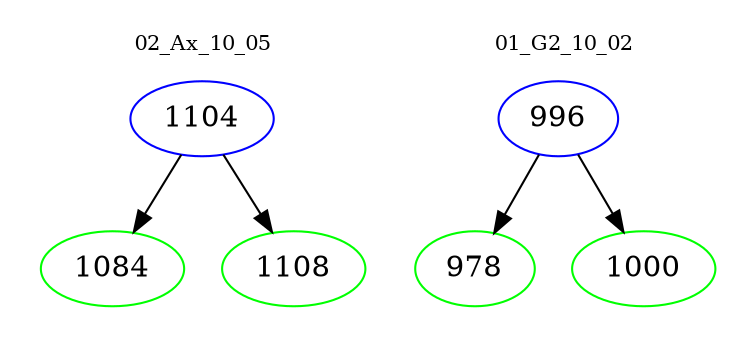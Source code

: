 digraph{
subgraph cluster_0 {
color = white
label = "02_Ax_10_05";
fontsize=10;
T0_1104 [label="1104", color="blue"]
T0_1104 -> T0_1084 [color="black"]
T0_1084 [label="1084", color="green"]
T0_1104 -> T0_1108 [color="black"]
T0_1108 [label="1108", color="green"]
}
subgraph cluster_1 {
color = white
label = "01_G2_10_02";
fontsize=10;
T1_996 [label="996", color="blue"]
T1_996 -> T1_978 [color="black"]
T1_978 [label="978", color="green"]
T1_996 -> T1_1000 [color="black"]
T1_1000 [label="1000", color="green"]
}
}
